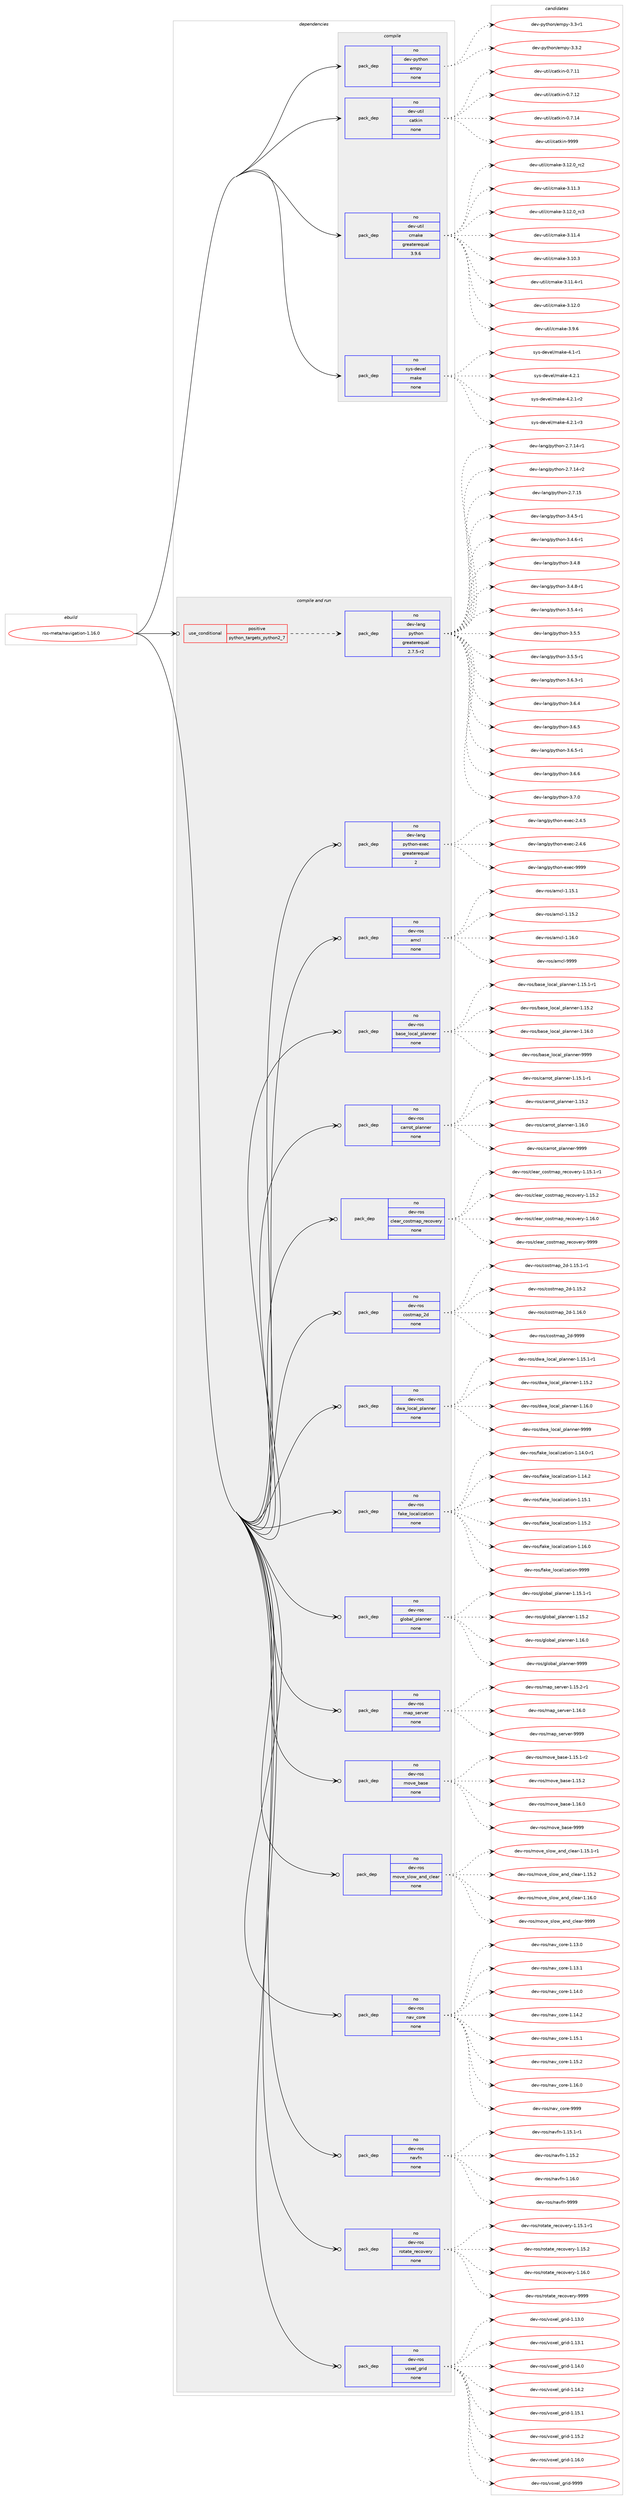 digraph prolog {

# *************
# Graph options
# *************

newrank=true;
concentrate=true;
compound=true;
graph [rankdir=LR,fontname=Helvetica,fontsize=10,ranksep=1.5];#, ranksep=2.5, nodesep=0.2];
edge  [arrowhead=vee];
node  [fontname=Helvetica,fontsize=10];

# **********
# The ebuild
# **********

subgraph cluster_leftcol {
color=gray;
rank=same;
label=<<i>ebuild</i>>;
id [label="ros-meta/navigation-1.16.0", color=red, width=4, href="../ros-meta/navigation-1.16.0.svg"];
}

# ****************
# The dependencies
# ****************

subgraph cluster_midcol {
color=gray;
label=<<i>dependencies</i>>;
subgraph cluster_compile {
fillcolor="#eeeeee";
style=filled;
label=<<i>compile</i>>;
subgraph pack1039 {
dependency1478 [label=<<TABLE BORDER="0" CELLBORDER="1" CELLSPACING="0" CELLPADDING="4" WIDTH="220"><TR><TD ROWSPAN="6" CELLPADDING="30">pack_dep</TD></TR><TR><TD WIDTH="110">no</TD></TR><TR><TD>dev-python</TD></TR><TR><TD>empy</TD></TR><TR><TD>none</TD></TR><TR><TD></TD></TR></TABLE>>, shape=none, color=blue];
}
id:e -> dependency1478:w [weight=20,style="solid",arrowhead="vee"];
subgraph pack1040 {
dependency1479 [label=<<TABLE BORDER="0" CELLBORDER="1" CELLSPACING="0" CELLPADDING="4" WIDTH="220"><TR><TD ROWSPAN="6" CELLPADDING="30">pack_dep</TD></TR><TR><TD WIDTH="110">no</TD></TR><TR><TD>dev-util</TD></TR><TR><TD>catkin</TD></TR><TR><TD>none</TD></TR><TR><TD></TD></TR></TABLE>>, shape=none, color=blue];
}
id:e -> dependency1479:w [weight=20,style="solid",arrowhead="vee"];
subgraph pack1041 {
dependency1480 [label=<<TABLE BORDER="0" CELLBORDER="1" CELLSPACING="0" CELLPADDING="4" WIDTH="220"><TR><TD ROWSPAN="6" CELLPADDING="30">pack_dep</TD></TR><TR><TD WIDTH="110">no</TD></TR><TR><TD>dev-util</TD></TR><TR><TD>cmake</TD></TR><TR><TD>greaterequal</TD></TR><TR><TD>3.9.6</TD></TR></TABLE>>, shape=none, color=blue];
}
id:e -> dependency1480:w [weight=20,style="solid",arrowhead="vee"];
subgraph pack1042 {
dependency1481 [label=<<TABLE BORDER="0" CELLBORDER="1" CELLSPACING="0" CELLPADDING="4" WIDTH="220"><TR><TD ROWSPAN="6" CELLPADDING="30">pack_dep</TD></TR><TR><TD WIDTH="110">no</TD></TR><TR><TD>sys-devel</TD></TR><TR><TD>make</TD></TR><TR><TD>none</TD></TR><TR><TD></TD></TR></TABLE>>, shape=none, color=blue];
}
id:e -> dependency1481:w [weight=20,style="solid",arrowhead="vee"];
}
subgraph cluster_compileandrun {
fillcolor="#eeeeee";
style=filled;
label=<<i>compile and run</i>>;
subgraph cond408 {
dependency1482 [label=<<TABLE BORDER="0" CELLBORDER="1" CELLSPACING="0" CELLPADDING="4"><TR><TD ROWSPAN="3" CELLPADDING="10">use_conditional</TD></TR><TR><TD>positive</TD></TR><TR><TD>python_targets_python2_7</TD></TR></TABLE>>, shape=none, color=red];
subgraph pack1043 {
dependency1483 [label=<<TABLE BORDER="0" CELLBORDER="1" CELLSPACING="0" CELLPADDING="4" WIDTH="220"><TR><TD ROWSPAN="6" CELLPADDING="30">pack_dep</TD></TR><TR><TD WIDTH="110">no</TD></TR><TR><TD>dev-lang</TD></TR><TR><TD>python</TD></TR><TR><TD>greaterequal</TD></TR><TR><TD>2.7.5-r2</TD></TR></TABLE>>, shape=none, color=blue];
}
dependency1482:e -> dependency1483:w [weight=20,style="dashed",arrowhead="vee"];
}
id:e -> dependency1482:w [weight=20,style="solid",arrowhead="odotvee"];
subgraph pack1044 {
dependency1484 [label=<<TABLE BORDER="0" CELLBORDER="1" CELLSPACING="0" CELLPADDING="4" WIDTH="220"><TR><TD ROWSPAN="6" CELLPADDING="30">pack_dep</TD></TR><TR><TD WIDTH="110">no</TD></TR><TR><TD>dev-lang</TD></TR><TR><TD>python-exec</TD></TR><TR><TD>greaterequal</TD></TR><TR><TD>2</TD></TR></TABLE>>, shape=none, color=blue];
}
id:e -> dependency1484:w [weight=20,style="solid",arrowhead="odotvee"];
subgraph pack1045 {
dependency1485 [label=<<TABLE BORDER="0" CELLBORDER="1" CELLSPACING="0" CELLPADDING="4" WIDTH="220"><TR><TD ROWSPAN="6" CELLPADDING="30">pack_dep</TD></TR><TR><TD WIDTH="110">no</TD></TR><TR><TD>dev-ros</TD></TR><TR><TD>amcl</TD></TR><TR><TD>none</TD></TR><TR><TD></TD></TR></TABLE>>, shape=none, color=blue];
}
id:e -> dependency1485:w [weight=20,style="solid",arrowhead="odotvee"];
subgraph pack1046 {
dependency1486 [label=<<TABLE BORDER="0" CELLBORDER="1" CELLSPACING="0" CELLPADDING="4" WIDTH="220"><TR><TD ROWSPAN="6" CELLPADDING="30">pack_dep</TD></TR><TR><TD WIDTH="110">no</TD></TR><TR><TD>dev-ros</TD></TR><TR><TD>base_local_planner</TD></TR><TR><TD>none</TD></TR><TR><TD></TD></TR></TABLE>>, shape=none, color=blue];
}
id:e -> dependency1486:w [weight=20,style="solid",arrowhead="odotvee"];
subgraph pack1047 {
dependency1487 [label=<<TABLE BORDER="0" CELLBORDER="1" CELLSPACING="0" CELLPADDING="4" WIDTH="220"><TR><TD ROWSPAN="6" CELLPADDING="30">pack_dep</TD></TR><TR><TD WIDTH="110">no</TD></TR><TR><TD>dev-ros</TD></TR><TR><TD>carrot_planner</TD></TR><TR><TD>none</TD></TR><TR><TD></TD></TR></TABLE>>, shape=none, color=blue];
}
id:e -> dependency1487:w [weight=20,style="solid",arrowhead="odotvee"];
subgraph pack1048 {
dependency1488 [label=<<TABLE BORDER="0" CELLBORDER="1" CELLSPACING="0" CELLPADDING="4" WIDTH="220"><TR><TD ROWSPAN="6" CELLPADDING="30">pack_dep</TD></TR><TR><TD WIDTH="110">no</TD></TR><TR><TD>dev-ros</TD></TR><TR><TD>clear_costmap_recovery</TD></TR><TR><TD>none</TD></TR><TR><TD></TD></TR></TABLE>>, shape=none, color=blue];
}
id:e -> dependency1488:w [weight=20,style="solid",arrowhead="odotvee"];
subgraph pack1049 {
dependency1489 [label=<<TABLE BORDER="0" CELLBORDER="1" CELLSPACING="0" CELLPADDING="4" WIDTH="220"><TR><TD ROWSPAN="6" CELLPADDING="30">pack_dep</TD></TR><TR><TD WIDTH="110">no</TD></TR><TR><TD>dev-ros</TD></TR><TR><TD>costmap_2d</TD></TR><TR><TD>none</TD></TR><TR><TD></TD></TR></TABLE>>, shape=none, color=blue];
}
id:e -> dependency1489:w [weight=20,style="solid",arrowhead="odotvee"];
subgraph pack1050 {
dependency1490 [label=<<TABLE BORDER="0" CELLBORDER="1" CELLSPACING="0" CELLPADDING="4" WIDTH="220"><TR><TD ROWSPAN="6" CELLPADDING="30">pack_dep</TD></TR><TR><TD WIDTH="110">no</TD></TR><TR><TD>dev-ros</TD></TR><TR><TD>dwa_local_planner</TD></TR><TR><TD>none</TD></TR><TR><TD></TD></TR></TABLE>>, shape=none, color=blue];
}
id:e -> dependency1490:w [weight=20,style="solid",arrowhead="odotvee"];
subgraph pack1051 {
dependency1491 [label=<<TABLE BORDER="0" CELLBORDER="1" CELLSPACING="0" CELLPADDING="4" WIDTH="220"><TR><TD ROWSPAN="6" CELLPADDING="30">pack_dep</TD></TR><TR><TD WIDTH="110">no</TD></TR><TR><TD>dev-ros</TD></TR><TR><TD>fake_localization</TD></TR><TR><TD>none</TD></TR><TR><TD></TD></TR></TABLE>>, shape=none, color=blue];
}
id:e -> dependency1491:w [weight=20,style="solid",arrowhead="odotvee"];
subgraph pack1052 {
dependency1492 [label=<<TABLE BORDER="0" CELLBORDER="1" CELLSPACING="0" CELLPADDING="4" WIDTH="220"><TR><TD ROWSPAN="6" CELLPADDING="30">pack_dep</TD></TR><TR><TD WIDTH="110">no</TD></TR><TR><TD>dev-ros</TD></TR><TR><TD>global_planner</TD></TR><TR><TD>none</TD></TR><TR><TD></TD></TR></TABLE>>, shape=none, color=blue];
}
id:e -> dependency1492:w [weight=20,style="solid",arrowhead="odotvee"];
subgraph pack1053 {
dependency1493 [label=<<TABLE BORDER="0" CELLBORDER="1" CELLSPACING="0" CELLPADDING="4" WIDTH="220"><TR><TD ROWSPAN="6" CELLPADDING="30">pack_dep</TD></TR><TR><TD WIDTH="110">no</TD></TR><TR><TD>dev-ros</TD></TR><TR><TD>map_server</TD></TR><TR><TD>none</TD></TR><TR><TD></TD></TR></TABLE>>, shape=none, color=blue];
}
id:e -> dependency1493:w [weight=20,style="solid",arrowhead="odotvee"];
subgraph pack1054 {
dependency1494 [label=<<TABLE BORDER="0" CELLBORDER="1" CELLSPACING="0" CELLPADDING="4" WIDTH="220"><TR><TD ROWSPAN="6" CELLPADDING="30">pack_dep</TD></TR><TR><TD WIDTH="110">no</TD></TR><TR><TD>dev-ros</TD></TR><TR><TD>move_base</TD></TR><TR><TD>none</TD></TR><TR><TD></TD></TR></TABLE>>, shape=none, color=blue];
}
id:e -> dependency1494:w [weight=20,style="solid",arrowhead="odotvee"];
subgraph pack1055 {
dependency1495 [label=<<TABLE BORDER="0" CELLBORDER="1" CELLSPACING="0" CELLPADDING="4" WIDTH="220"><TR><TD ROWSPAN="6" CELLPADDING="30">pack_dep</TD></TR><TR><TD WIDTH="110">no</TD></TR><TR><TD>dev-ros</TD></TR><TR><TD>move_slow_and_clear</TD></TR><TR><TD>none</TD></TR><TR><TD></TD></TR></TABLE>>, shape=none, color=blue];
}
id:e -> dependency1495:w [weight=20,style="solid",arrowhead="odotvee"];
subgraph pack1056 {
dependency1496 [label=<<TABLE BORDER="0" CELLBORDER="1" CELLSPACING="0" CELLPADDING="4" WIDTH="220"><TR><TD ROWSPAN="6" CELLPADDING="30">pack_dep</TD></TR><TR><TD WIDTH="110">no</TD></TR><TR><TD>dev-ros</TD></TR><TR><TD>nav_core</TD></TR><TR><TD>none</TD></TR><TR><TD></TD></TR></TABLE>>, shape=none, color=blue];
}
id:e -> dependency1496:w [weight=20,style="solid",arrowhead="odotvee"];
subgraph pack1057 {
dependency1497 [label=<<TABLE BORDER="0" CELLBORDER="1" CELLSPACING="0" CELLPADDING="4" WIDTH="220"><TR><TD ROWSPAN="6" CELLPADDING="30">pack_dep</TD></TR><TR><TD WIDTH="110">no</TD></TR><TR><TD>dev-ros</TD></TR><TR><TD>navfn</TD></TR><TR><TD>none</TD></TR><TR><TD></TD></TR></TABLE>>, shape=none, color=blue];
}
id:e -> dependency1497:w [weight=20,style="solid",arrowhead="odotvee"];
subgraph pack1058 {
dependency1498 [label=<<TABLE BORDER="0" CELLBORDER="1" CELLSPACING="0" CELLPADDING="4" WIDTH="220"><TR><TD ROWSPAN="6" CELLPADDING="30">pack_dep</TD></TR><TR><TD WIDTH="110">no</TD></TR><TR><TD>dev-ros</TD></TR><TR><TD>rotate_recovery</TD></TR><TR><TD>none</TD></TR><TR><TD></TD></TR></TABLE>>, shape=none, color=blue];
}
id:e -> dependency1498:w [weight=20,style="solid",arrowhead="odotvee"];
subgraph pack1059 {
dependency1499 [label=<<TABLE BORDER="0" CELLBORDER="1" CELLSPACING="0" CELLPADDING="4" WIDTH="220"><TR><TD ROWSPAN="6" CELLPADDING="30">pack_dep</TD></TR><TR><TD WIDTH="110">no</TD></TR><TR><TD>dev-ros</TD></TR><TR><TD>voxel_grid</TD></TR><TR><TD>none</TD></TR><TR><TD></TD></TR></TABLE>>, shape=none, color=blue];
}
id:e -> dependency1499:w [weight=20,style="solid",arrowhead="odotvee"];
}
subgraph cluster_run {
fillcolor="#eeeeee";
style=filled;
label=<<i>run</i>>;
}
}

# **************
# The candidates
# **************

subgraph cluster_choices {
rank=same;
color=gray;
label=<<i>candidates</i>>;

subgraph choice1039 {
color=black;
nodesep=1;
choice1001011184511212111610411111047101109112121455146514511449 [label="dev-python/empy-3.3-r1", color=red, width=4,href="../dev-python/empy-3.3-r1.svg"];
choice1001011184511212111610411111047101109112121455146514650 [label="dev-python/empy-3.3.2", color=red, width=4,href="../dev-python/empy-3.3.2.svg"];
dependency1478:e -> choice1001011184511212111610411111047101109112121455146514511449:w [style=dotted,weight="100"];
dependency1478:e -> choice1001011184511212111610411111047101109112121455146514650:w [style=dotted,weight="100"];
}
subgraph choice1040 {
color=black;
nodesep=1;
choice1001011184511711610510847999711610710511045484655464949 [label="dev-util/catkin-0.7.11", color=red, width=4,href="../dev-util/catkin-0.7.11.svg"];
choice1001011184511711610510847999711610710511045484655464950 [label="dev-util/catkin-0.7.12", color=red, width=4,href="../dev-util/catkin-0.7.12.svg"];
choice1001011184511711610510847999711610710511045484655464952 [label="dev-util/catkin-0.7.14", color=red, width=4,href="../dev-util/catkin-0.7.14.svg"];
choice100101118451171161051084799971161071051104557575757 [label="dev-util/catkin-9999", color=red, width=4,href="../dev-util/catkin-9999.svg"];
dependency1479:e -> choice1001011184511711610510847999711610710511045484655464949:w [style=dotted,weight="100"];
dependency1479:e -> choice1001011184511711610510847999711610710511045484655464950:w [style=dotted,weight="100"];
dependency1479:e -> choice1001011184511711610510847999711610710511045484655464952:w [style=dotted,weight="100"];
dependency1479:e -> choice100101118451171161051084799971161071051104557575757:w [style=dotted,weight="100"];
}
subgraph choice1041 {
color=black;
nodesep=1;
choice1001011184511711610510847991099710710145514649504648951149950 [label="dev-util/cmake-3.12.0_rc2", color=red, width=4,href="../dev-util/cmake-3.12.0_rc2.svg"];
choice1001011184511711610510847991099710710145514649494651 [label="dev-util/cmake-3.11.3", color=red, width=4,href="../dev-util/cmake-3.11.3.svg"];
choice1001011184511711610510847991099710710145514649504648951149951 [label="dev-util/cmake-3.12.0_rc3", color=red, width=4,href="../dev-util/cmake-3.12.0_rc3.svg"];
choice1001011184511711610510847991099710710145514649494652 [label="dev-util/cmake-3.11.4", color=red, width=4,href="../dev-util/cmake-3.11.4.svg"];
choice1001011184511711610510847991099710710145514649484651 [label="dev-util/cmake-3.10.3", color=red, width=4,href="../dev-util/cmake-3.10.3.svg"];
choice10010111845117116105108479910997107101455146494946524511449 [label="dev-util/cmake-3.11.4-r1", color=red, width=4,href="../dev-util/cmake-3.11.4-r1.svg"];
choice1001011184511711610510847991099710710145514649504648 [label="dev-util/cmake-3.12.0", color=red, width=4,href="../dev-util/cmake-3.12.0.svg"];
choice10010111845117116105108479910997107101455146574654 [label="dev-util/cmake-3.9.6", color=red, width=4,href="../dev-util/cmake-3.9.6.svg"];
dependency1480:e -> choice1001011184511711610510847991099710710145514649504648951149950:w [style=dotted,weight="100"];
dependency1480:e -> choice1001011184511711610510847991099710710145514649494651:w [style=dotted,weight="100"];
dependency1480:e -> choice1001011184511711610510847991099710710145514649504648951149951:w [style=dotted,weight="100"];
dependency1480:e -> choice1001011184511711610510847991099710710145514649494652:w [style=dotted,weight="100"];
dependency1480:e -> choice1001011184511711610510847991099710710145514649484651:w [style=dotted,weight="100"];
dependency1480:e -> choice10010111845117116105108479910997107101455146494946524511449:w [style=dotted,weight="100"];
dependency1480:e -> choice1001011184511711610510847991099710710145514649504648:w [style=dotted,weight="100"];
dependency1480:e -> choice10010111845117116105108479910997107101455146574654:w [style=dotted,weight="100"];
}
subgraph choice1042 {
color=black;
nodesep=1;
choice115121115451001011181011084710997107101455246494511449 [label="sys-devel/make-4.1-r1", color=red, width=4,href="../sys-devel/make-4.1-r1.svg"];
choice115121115451001011181011084710997107101455246504649 [label="sys-devel/make-4.2.1", color=red, width=4,href="../sys-devel/make-4.2.1.svg"];
choice1151211154510010111810110847109971071014552465046494511450 [label="sys-devel/make-4.2.1-r2", color=red, width=4,href="../sys-devel/make-4.2.1-r2.svg"];
choice1151211154510010111810110847109971071014552465046494511451 [label="sys-devel/make-4.2.1-r3", color=red, width=4,href="../sys-devel/make-4.2.1-r3.svg"];
dependency1481:e -> choice115121115451001011181011084710997107101455246494511449:w [style=dotted,weight="100"];
dependency1481:e -> choice115121115451001011181011084710997107101455246504649:w [style=dotted,weight="100"];
dependency1481:e -> choice1151211154510010111810110847109971071014552465046494511450:w [style=dotted,weight="100"];
dependency1481:e -> choice1151211154510010111810110847109971071014552465046494511451:w [style=dotted,weight="100"];
}
subgraph choice1043 {
color=black;
nodesep=1;
choice100101118451089711010347112121116104111110455046554649524511449 [label="dev-lang/python-2.7.14-r1", color=red, width=4,href="../dev-lang/python-2.7.14-r1.svg"];
choice100101118451089711010347112121116104111110455046554649524511450 [label="dev-lang/python-2.7.14-r2", color=red, width=4,href="../dev-lang/python-2.7.14-r2.svg"];
choice10010111845108971101034711212111610411111045504655464953 [label="dev-lang/python-2.7.15", color=red, width=4,href="../dev-lang/python-2.7.15.svg"];
choice1001011184510897110103471121211161041111104551465246534511449 [label="dev-lang/python-3.4.5-r1", color=red, width=4,href="../dev-lang/python-3.4.5-r1.svg"];
choice1001011184510897110103471121211161041111104551465246544511449 [label="dev-lang/python-3.4.6-r1", color=red, width=4,href="../dev-lang/python-3.4.6-r1.svg"];
choice100101118451089711010347112121116104111110455146524656 [label="dev-lang/python-3.4.8", color=red, width=4,href="../dev-lang/python-3.4.8.svg"];
choice1001011184510897110103471121211161041111104551465246564511449 [label="dev-lang/python-3.4.8-r1", color=red, width=4,href="../dev-lang/python-3.4.8-r1.svg"];
choice1001011184510897110103471121211161041111104551465346524511449 [label="dev-lang/python-3.5.4-r1", color=red, width=4,href="../dev-lang/python-3.5.4-r1.svg"];
choice100101118451089711010347112121116104111110455146534653 [label="dev-lang/python-3.5.5", color=red, width=4,href="../dev-lang/python-3.5.5.svg"];
choice1001011184510897110103471121211161041111104551465346534511449 [label="dev-lang/python-3.5.5-r1", color=red, width=4,href="../dev-lang/python-3.5.5-r1.svg"];
choice1001011184510897110103471121211161041111104551465446514511449 [label="dev-lang/python-3.6.3-r1", color=red, width=4,href="../dev-lang/python-3.6.3-r1.svg"];
choice100101118451089711010347112121116104111110455146544652 [label="dev-lang/python-3.6.4", color=red, width=4,href="../dev-lang/python-3.6.4.svg"];
choice100101118451089711010347112121116104111110455146544653 [label="dev-lang/python-3.6.5", color=red, width=4,href="../dev-lang/python-3.6.5.svg"];
choice1001011184510897110103471121211161041111104551465446534511449 [label="dev-lang/python-3.6.5-r1", color=red, width=4,href="../dev-lang/python-3.6.5-r1.svg"];
choice100101118451089711010347112121116104111110455146544654 [label="dev-lang/python-3.6.6", color=red, width=4,href="../dev-lang/python-3.6.6.svg"];
choice100101118451089711010347112121116104111110455146554648 [label="dev-lang/python-3.7.0", color=red, width=4,href="../dev-lang/python-3.7.0.svg"];
dependency1483:e -> choice100101118451089711010347112121116104111110455046554649524511449:w [style=dotted,weight="100"];
dependency1483:e -> choice100101118451089711010347112121116104111110455046554649524511450:w [style=dotted,weight="100"];
dependency1483:e -> choice10010111845108971101034711212111610411111045504655464953:w [style=dotted,weight="100"];
dependency1483:e -> choice1001011184510897110103471121211161041111104551465246534511449:w [style=dotted,weight="100"];
dependency1483:e -> choice1001011184510897110103471121211161041111104551465246544511449:w [style=dotted,weight="100"];
dependency1483:e -> choice100101118451089711010347112121116104111110455146524656:w [style=dotted,weight="100"];
dependency1483:e -> choice1001011184510897110103471121211161041111104551465246564511449:w [style=dotted,weight="100"];
dependency1483:e -> choice1001011184510897110103471121211161041111104551465346524511449:w [style=dotted,weight="100"];
dependency1483:e -> choice100101118451089711010347112121116104111110455146534653:w [style=dotted,weight="100"];
dependency1483:e -> choice1001011184510897110103471121211161041111104551465346534511449:w [style=dotted,weight="100"];
dependency1483:e -> choice1001011184510897110103471121211161041111104551465446514511449:w [style=dotted,weight="100"];
dependency1483:e -> choice100101118451089711010347112121116104111110455146544652:w [style=dotted,weight="100"];
dependency1483:e -> choice100101118451089711010347112121116104111110455146544653:w [style=dotted,weight="100"];
dependency1483:e -> choice1001011184510897110103471121211161041111104551465446534511449:w [style=dotted,weight="100"];
dependency1483:e -> choice100101118451089711010347112121116104111110455146544654:w [style=dotted,weight="100"];
dependency1483:e -> choice100101118451089711010347112121116104111110455146554648:w [style=dotted,weight="100"];
}
subgraph choice1044 {
color=black;
nodesep=1;
choice1001011184510897110103471121211161041111104510112010199455046524653 [label="dev-lang/python-exec-2.4.5", color=red, width=4,href="../dev-lang/python-exec-2.4.5.svg"];
choice1001011184510897110103471121211161041111104510112010199455046524654 [label="dev-lang/python-exec-2.4.6", color=red, width=4,href="../dev-lang/python-exec-2.4.6.svg"];
choice10010111845108971101034711212111610411111045101120101994557575757 [label="dev-lang/python-exec-9999", color=red, width=4,href="../dev-lang/python-exec-9999.svg"];
dependency1484:e -> choice1001011184510897110103471121211161041111104510112010199455046524653:w [style=dotted,weight="100"];
dependency1484:e -> choice1001011184510897110103471121211161041111104510112010199455046524654:w [style=dotted,weight="100"];
dependency1484:e -> choice10010111845108971101034711212111610411111045101120101994557575757:w [style=dotted,weight="100"];
}
subgraph choice1045 {
color=black;
nodesep=1;
choice1001011184511411111547971099910845494649534649 [label="dev-ros/amcl-1.15.1", color=red, width=4,href="../dev-ros/amcl-1.15.1.svg"];
choice1001011184511411111547971099910845494649534650 [label="dev-ros/amcl-1.15.2", color=red, width=4,href="../dev-ros/amcl-1.15.2.svg"];
choice1001011184511411111547971099910845494649544648 [label="dev-ros/amcl-1.16.0", color=red, width=4,href="../dev-ros/amcl-1.16.0.svg"];
choice100101118451141111154797109991084557575757 [label="dev-ros/amcl-9999", color=red, width=4,href="../dev-ros/amcl-9999.svg"];
dependency1485:e -> choice1001011184511411111547971099910845494649534649:w [style=dotted,weight="100"];
dependency1485:e -> choice1001011184511411111547971099910845494649534650:w [style=dotted,weight="100"];
dependency1485:e -> choice1001011184511411111547971099910845494649544648:w [style=dotted,weight="100"];
dependency1485:e -> choice100101118451141111154797109991084557575757:w [style=dotted,weight="100"];
}
subgraph choice1046 {
color=black;
nodesep=1;
choice100101118451141111154798971151019510811199971089511210897110110101114454946495346494511449 [label="dev-ros/base_local_planner-1.15.1-r1", color=red, width=4,href="../dev-ros/base_local_planner-1.15.1-r1.svg"];
choice10010111845114111115479897115101951081119997108951121089711011010111445494649534650 [label="dev-ros/base_local_planner-1.15.2", color=red, width=4,href="../dev-ros/base_local_planner-1.15.2.svg"];
choice10010111845114111115479897115101951081119997108951121089711011010111445494649544648 [label="dev-ros/base_local_planner-1.16.0", color=red, width=4,href="../dev-ros/base_local_planner-1.16.0.svg"];
choice1001011184511411111547989711510195108111999710895112108971101101011144557575757 [label="dev-ros/base_local_planner-9999", color=red, width=4,href="../dev-ros/base_local_planner-9999.svg"];
dependency1486:e -> choice100101118451141111154798971151019510811199971089511210897110110101114454946495346494511449:w [style=dotted,weight="100"];
dependency1486:e -> choice10010111845114111115479897115101951081119997108951121089711011010111445494649534650:w [style=dotted,weight="100"];
dependency1486:e -> choice10010111845114111115479897115101951081119997108951121089711011010111445494649544648:w [style=dotted,weight="100"];
dependency1486:e -> choice1001011184511411111547989711510195108111999710895112108971101101011144557575757:w [style=dotted,weight="100"];
}
subgraph choice1047 {
color=black;
nodesep=1;
choice100101118451141111154799971141141111169511210897110110101114454946495346494511449 [label="dev-ros/carrot_planner-1.15.1-r1", color=red, width=4,href="../dev-ros/carrot_planner-1.15.1-r1.svg"];
choice10010111845114111115479997114114111116951121089711011010111445494649534650 [label="dev-ros/carrot_planner-1.15.2", color=red, width=4,href="../dev-ros/carrot_planner-1.15.2.svg"];
choice10010111845114111115479997114114111116951121089711011010111445494649544648 [label="dev-ros/carrot_planner-1.16.0", color=red, width=4,href="../dev-ros/carrot_planner-1.16.0.svg"];
choice1001011184511411111547999711411411111695112108971101101011144557575757 [label="dev-ros/carrot_planner-9999", color=red, width=4,href="../dev-ros/carrot_planner-9999.svg"];
dependency1487:e -> choice100101118451141111154799971141141111169511210897110110101114454946495346494511449:w [style=dotted,weight="100"];
dependency1487:e -> choice10010111845114111115479997114114111116951121089711011010111445494649534650:w [style=dotted,weight="100"];
dependency1487:e -> choice10010111845114111115479997114114111116951121089711011010111445494649544648:w [style=dotted,weight="100"];
dependency1487:e -> choice1001011184511411111547999711411411111695112108971101101011144557575757:w [style=dotted,weight="100"];
}
subgraph choice1048 {
color=black;
nodesep=1;
choice100101118451141111154799108101971149599111115116109971129511410199111118101114121454946495346494511449 [label="dev-ros/clear_costmap_recovery-1.15.1-r1", color=red, width=4,href="../dev-ros/clear_costmap_recovery-1.15.1-r1.svg"];
choice10010111845114111115479910810197114959911111511610997112951141019911111810111412145494649534650 [label="dev-ros/clear_costmap_recovery-1.15.2", color=red, width=4,href="../dev-ros/clear_costmap_recovery-1.15.2.svg"];
choice10010111845114111115479910810197114959911111511610997112951141019911111810111412145494649544648 [label="dev-ros/clear_costmap_recovery-1.16.0", color=red, width=4,href="../dev-ros/clear_costmap_recovery-1.16.0.svg"];
choice1001011184511411111547991081019711495991111151161099711295114101991111181011141214557575757 [label="dev-ros/clear_costmap_recovery-9999", color=red, width=4,href="../dev-ros/clear_costmap_recovery-9999.svg"];
dependency1488:e -> choice100101118451141111154799108101971149599111115116109971129511410199111118101114121454946495346494511449:w [style=dotted,weight="100"];
dependency1488:e -> choice10010111845114111115479910810197114959911111511610997112951141019911111810111412145494649534650:w [style=dotted,weight="100"];
dependency1488:e -> choice10010111845114111115479910810197114959911111511610997112951141019911111810111412145494649544648:w [style=dotted,weight="100"];
dependency1488:e -> choice1001011184511411111547991081019711495991111151161099711295114101991111181011141214557575757:w [style=dotted,weight="100"];
}
subgraph choice1049 {
color=black;
nodesep=1;
choice100101118451141111154799111115116109971129550100454946495346494511449 [label="dev-ros/costmap_2d-1.15.1-r1", color=red, width=4,href="../dev-ros/costmap_2d-1.15.1-r1.svg"];
choice10010111845114111115479911111511610997112955010045494649534650 [label="dev-ros/costmap_2d-1.15.2", color=red, width=4,href="../dev-ros/costmap_2d-1.15.2.svg"];
choice10010111845114111115479911111511610997112955010045494649544648 [label="dev-ros/costmap_2d-1.16.0", color=red, width=4,href="../dev-ros/costmap_2d-1.16.0.svg"];
choice1001011184511411111547991111151161099711295501004557575757 [label="dev-ros/costmap_2d-9999", color=red, width=4,href="../dev-ros/costmap_2d-9999.svg"];
dependency1489:e -> choice100101118451141111154799111115116109971129550100454946495346494511449:w [style=dotted,weight="100"];
dependency1489:e -> choice10010111845114111115479911111511610997112955010045494649534650:w [style=dotted,weight="100"];
dependency1489:e -> choice10010111845114111115479911111511610997112955010045494649544648:w [style=dotted,weight="100"];
dependency1489:e -> choice1001011184511411111547991111151161099711295501004557575757:w [style=dotted,weight="100"];
}
subgraph choice1050 {
color=black;
nodesep=1;
choice1001011184511411111547100119979510811199971089511210897110110101114454946495346494511449 [label="dev-ros/dwa_local_planner-1.15.1-r1", color=red, width=4,href="../dev-ros/dwa_local_planner-1.15.1-r1.svg"];
choice100101118451141111154710011997951081119997108951121089711011010111445494649534650 [label="dev-ros/dwa_local_planner-1.15.2", color=red, width=4,href="../dev-ros/dwa_local_planner-1.15.2.svg"];
choice100101118451141111154710011997951081119997108951121089711011010111445494649544648 [label="dev-ros/dwa_local_planner-1.16.0", color=red, width=4,href="../dev-ros/dwa_local_planner-1.16.0.svg"];
choice10010111845114111115471001199795108111999710895112108971101101011144557575757 [label="dev-ros/dwa_local_planner-9999", color=red, width=4,href="../dev-ros/dwa_local_planner-9999.svg"];
dependency1490:e -> choice1001011184511411111547100119979510811199971089511210897110110101114454946495346494511449:w [style=dotted,weight="100"];
dependency1490:e -> choice100101118451141111154710011997951081119997108951121089711011010111445494649534650:w [style=dotted,weight="100"];
dependency1490:e -> choice100101118451141111154710011997951081119997108951121089711011010111445494649544648:w [style=dotted,weight="100"];
dependency1490:e -> choice10010111845114111115471001199795108111999710895112108971101101011144557575757:w [style=dotted,weight="100"];
}
subgraph choice1051 {
color=black;
nodesep=1;
choice10010111845114111115471029710710195108111999710810512297116105111110454946495246484511449 [label="dev-ros/fake_localization-1.14.0-r1", color=red, width=4,href="../dev-ros/fake_localization-1.14.0-r1.svg"];
choice1001011184511411111547102971071019510811199971081051229711610511111045494649524650 [label="dev-ros/fake_localization-1.14.2", color=red, width=4,href="../dev-ros/fake_localization-1.14.2.svg"];
choice1001011184511411111547102971071019510811199971081051229711610511111045494649534649 [label="dev-ros/fake_localization-1.15.1", color=red, width=4,href="../dev-ros/fake_localization-1.15.1.svg"];
choice1001011184511411111547102971071019510811199971081051229711610511111045494649534650 [label="dev-ros/fake_localization-1.15.2", color=red, width=4,href="../dev-ros/fake_localization-1.15.2.svg"];
choice1001011184511411111547102971071019510811199971081051229711610511111045494649544648 [label="dev-ros/fake_localization-1.16.0", color=red, width=4,href="../dev-ros/fake_localization-1.16.0.svg"];
choice100101118451141111154710297107101951081119997108105122971161051111104557575757 [label="dev-ros/fake_localization-9999", color=red, width=4,href="../dev-ros/fake_localization-9999.svg"];
dependency1491:e -> choice10010111845114111115471029710710195108111999710810512297116105111110454946495246484511449:w [style=dotted,weight="100"];
dependency1491:e -> choice1001011184511411111547102971071019510811199971081051229711610511111045494649524650:w [style=dotted,weight="100"];
dependency1491:e -> choice1001011184511411111547102971071019510811199971081051229711610511111045494649534649:w [style=dotted,weight="100"];
dependency1491:e -> choice1001011184511411111547102971071019510811199971081051229711610511111045494649534650:w [style=dotted,weight="100"];
dependency1491:e -> choice1001011184511411111547102971071019510811199971081051229711610511111045494649544648:w [style=dotted,weight="100"];
dependency1491:e -> choice100101118451141111154710297107101951081119997108105122971161051111104557575757:w [style=dotted,weight="100"];
}
subgraph choice1052 {
color=black;
nodesep=1;
choice100101118451141111154710310811198971089511210897110110101114454946495346494511449 [label="dev-ros/global_planner-1.15.1-r1", color=red, width=4,href="../dev-ros/global_planner-1.15.1-r1.svg"];
choice10010111845114111115471031081119897108951121089711011010111445494649534650 [label="dev-ros/global_planner-1.15.2", color=red, width=4,href="../dev-ros/global_planner-1.15.2.svg"];
choice10010111845114111115471031081119897108951121089711011010111445494649544648 [label="dev-ros/global_planner-1.16.0", color=red, width=4,href="../dev-ros/global_planner-1.16.0.svg"];
choice1001011184511411111547103108111989710895112108971101101011144557575757 [label="dev-ros/global_planner-9999", color=red, width=4,href="../dev-ros/global_planner-9999.svg"];
dependency1492:e -> choice100101118451141111154710310811198971089511210897110110101114454946495346494511449:w [style=dotted,weight="100"];
dependency1492:e -> choice10010111845114111115471031081119897108951121089711011010111445494649534650:w [style=dotted,weight="100"];
dependency1492:e -> choice10010111845114111115471031081119897108951121089711011010111445494649544648:w [style=dotted,weight="100"];
dependency1492:e -> choice1001011184511411111547103108111989710895112108971101101011144557575757:w [style=dotted,weight="100"];
}
subgraph choice1053 {
color=black;
nodesep=1;
choice10010111845114111115471099711295115101114118101114454946495346504511449 [label="dev-ros/map_server-1.15.2-r1", color=red, width=4,href="../dev-ros/map_server-1.15.2-r1.svg"];
choice1001011184511411111547109971129511510111411810111445494649544648 [label="dev-ros/map_server-1.16.0", color=red, width=4,href="../dev-ros/map_server-1.16.0.svg"];
choice100101118451141111154710997112951151011141181011144557575757 [label="dev-ros/map_server-9999", color=red, width=4,href="../dev-ros/map_server-9999.svg"];
dependency1493:e -> choice10010111845114111115471099711295115101114118101114454946495346504511449:w [style=dotted,weight="100"];
dependency1493:e -> choice1001011184511411111547109971129511510111411810111445494649544648:w [style=dotted,weight="100"];
dependency1493:e -> choice100101118451141111154710997112951151011141181011144557575757:w [style=dotted,weight="100"];
}
subgraph choice1054 {
color=black;
nodesep=1;
choice1001011184511411111547109111118101959897115101454946495346494511450 [label="dev-ros/move_base-1.15.1-r2", color=red, width=4,href="../dev-ros/move_base-1.15.1-r2.svg"];
choice100101118451141111154710911111810195989711510145494649534650 [label="dev-ros/move_base-1.15.2", color=red, width=4,href="../dev-ros/move_base-1.15.2.svg"];
choice100101118451141111154710911111810195989711510145494649544648 [label="dev-ros/move_base-1.16.0", color=red, width=4,href="../dev-ros/move_base-1.16.0.svg"];
choice10010111845114111115471091111181019598971151014557575757 [label="dev-ros/move_base-9999", color=red, width=4,href="../dev-ros/move_base-9999.svg"];
dependency1494:e -> choice1001011184511411111547109111118101959897115101454946495346494511450:w [style=dotted,weight="100"];
dependency1494:e -> choice100101118451141111154710911111810195989711510145494649534650:w [style=dotted,weight="100"];
dependency1494:e -> choice100101118451141111154710911111810195989711510145494649544648:w [style=dotted,weight="100"];
dependency1494:e -> choice10010111845114111115471091111181019598971151014557575757:w [style=dotted,weight="100"];
}
subgraph choice1055 {
color=black;
nodesep=1;
choice1001011184511411111547109111118101951151081111199597110100959910810197114454946495346494511449 [label="dev-ros/move_slow_and_clear-1.15.1-r1", color=red, width=4,href="../dev-ros/move_slow_and_clear-1.15.1-r1.svg"];
choice100101118451141111154710911111810195115108111119959711010095991081019711445494649534650 [label="dev-ros/move_slow_and_clear-1.15.2", color=red, width=4,href="../dev-ros/move_slow_and_clear-1.15.2.svg"];
choice100101118451141111154710911111810195115108111119959711010095991081019711445494649544648 [label="dev-ros/move_slow_and_clear-1.16.0", color=red, width=4,href="../dev-ros/move_slow_and_clear-1.16.0.svg"];
choice10010111845114111115471091111181019511510811111995971101009599108101971144557575757 [label="dev-ros/move_slow_and_clear-9999", color=red, width=4,href="../dev-ros/move_slow_and_clear-9999.svg"];
dependency1495:e -> choice1001011184511411111547109111118101951151081111199597110100959910810197114454946495346494511449:w [style=dotted,weight="100"];
dependency1495:e -> choice100101118451141111154710911111810195115108111119959711010095991081019711445494649534650:w [style=dotted,weight="100"];
dependency1495:e -> choice100101118451141111154710911111810195115108111119959711010095991081019711445494649544648:w [style=dotted,weight="100"];
dependency1495:e -> choice10010111845114111115471091111181019511510811111995971101009599108101971144557575757:w [style=dotted,weight="100"];
}
subgraph choice1056 {
color=black;
nodesep=1;
choice100101118451141111154711097118959911111410145494649514648 [label="dev-ros/nav_core-1.13.0", color=red, width=4,href="../dev-ros/nav_core-1.13.0.svg"];
choice100101118451141111154711097118959911111410145494649514649 [label="dev-ros/nav_core-1.13.1", color=red, width=4,href="../dev-ros/nav_core-1.13.1.svg"];
choice100101118451141111154711097118959911111410145494649524648 [label="dev-ros/nav_core-1.14.0", color=red, width=4,href="../dev-ros/nav_core-1.14.0.svg"];
choice100101118451141111154711097118959911111410145494649524650 [label="dev-ros/nav_core-1.14.2", color=red, width=4,href="../dev-ros/nav_core-1.14.2.svg"];
choice100101118451141111154711097118959911111410145494649534649 [label="dev-ros/nav_core-1.15.1", color=red, width=4,href="../dev-ros/nav_core-1.15.1.svg"];
choice100101118451141111154711097118959911111410145494649534650 [label="dev-ros/nav_core-1.15.2", color=red, width=4,href="../dev-ros/nav_core-1.15.2.svg"];
choice100101118451141111154711097118959911111410145494649544648 [label="dev-ros/nav_core-1.16.0", color=red, width=4,href="../dev-ros/nav_core-1.16.0.svg"];
choice10010111845114111115471109711895991111141014557575757 [label="dev-ros/nav_core-9999", color=red, width=4,href="../dev-ros/nav_core-9999.svg"];
dependency1496:e -> choice100101118451141111154711097118959911111410145494649514648:w [style=dotted,weight="100"];
dependency1496:e -> choice100101118451141111154711097118959911111410145494649514649:w [style=dotted,weight="100"];
dependency1496:e -> choice100101118451141111154711097118959911111410145494649524648:w [style=dotted,weight="100"];
dependency1496:e -> choice100101118451141111154711097118959911111410145494649524650:w [style=dotted,weight="100"];
dependency1496:e -> choice100101118451141111154711097118959911111410145494649534649:w [style=dotted,weight="100"];
dependency1496:e -> choice100101118451141111154711097118959911111410145494649534650:w [style=dotted,weight="100"];
dependency1496:e -> choice100101118451141111154711097118959911111410145494649544648:w [style=dotted,weight="100"];
dependency1496:e -> choice10010111845114111115471109711895991111141014557575757:w [style=dotted,weight="100"];
}
subgraph choice1057 {
color=black;
nodesep=1;
choice100101118451141111154711097118102110454946495346494511449 [label="dev-ros/navfn-1.15.1-r1", color=red, width=4,href="../dev-ros/navfn-1.15.1-r1.svg"];
choice10010111845114111115471109711810211045494649534650 [label="dev-ros/navfn-1.15.2", color=red, width=4,href="../dev-ros/navfn-1.15.2.svg"];
choice10010111845114111115471109711810211045494649544648 [label="dev-ros/navfn-1.16.0", color=red, width=4,href="../dev-ros/navfn-1.16.0.svg"];
choice1001011184511411111547110971181021104557575757 [label="dev-ros/navfn-9999", color=red, width=4,href="../dev-ros/navfn-9999.svg"];
dependency1497:e -> choice100101118451141111154711097118102110454946495346494511449:w [style=dotted,weight="100"];
dependency1497:e -> choice10010111845114111115471109711810211045494649534650:w [style=dotted,weight="100"];
dependency1497:e -> choice10010111845114111115471109711810211045494649544648:w [style=dotted,weight="100"];
dependency1497:e -> choice1001011184511411111547110971181021104557575757:w [style=dotted,weight="100"];
}
subgraph choice1058 {
color=black;
nodesep=1;
choice1001011184511411111547114111116971161019511410199111118101114121454946495346494511449 [label="dev-ros/rotate_recovery-1.15.1-r1", color=red, width=4,href="../dev-ros/rotate_recovery-1.15.1-r1.svg"];
choice100101118451141111154711411111697116101951141019911111810111412145494649534650 [label="dev-ros/rotate_recovery-1.15.2", color=red, width=4,href="../dev-ros/rotate_recovery-1.15.2.svg"];
choice100101118451141111154711411111697116101951141019911111810111412145494649544648 [label="dev-ros/rotate_recovery-1.16.0", color=red, width=4,href="../dev-ros/rotate_recovery-1.16.0.svg"];
choice10010111845114111115471141111169711610195114101991111181011141214557575757 [label="dev-ros/rotate_recovery-9999", color=red, width=4,href="../dev-ros/rotate_recovery-9999.svg"];
dependency1498:e -> choice1001011184511411111547114111116971161019511410199111118101114121454946495346494511449:w [style=dotted,weight="100"];
dependency1498:e -> choice100101118451141111154711411111697116101951141019911111810111412145494649534650:w [style=dotted,weight="100"];
dependency1498:e -> choice100101118451141111154711411111697116101951141019911111810111412145494649544648:w [style=dotted,weight="100"];
dependency1498:e -> choice10010111845114111115471141111169711610195114101991111181011141214557575757:w [style=dotted,weight="100"];
}
subgraph choice1059 {
color=black;
nodesep=1;
choice10010111845114111115471181111201011089510311410510045494649514648 [label="dev-ros/voxel_grid-1.13.0", color=red, width=4,href="../dev-ros/voxel_grid-1.13.0.svg"];
choice10010111845114111115471181111201011089510311410510045494649514649 [label="dev-ros/voxel_grid-1.13.1", color=red, width=4,href="../dev-ros/voxel_grid-1.13.1.svg"];
choice10010111845114111115471181111201011089510311410510045494649524648 [label="dev-ros/voxel_grid-1.14.0", color=red, width=4,href="../dev-ros/voxel_grid-1.14.0.svg"];
choice10010111845114111115471181111201011089510311410510045494649524650 [label="dev-ros/voxel_grid-1.14.2", color=red, width=4,href="../dev-ros/voxel_grid-1.14.2.svg"];
choice10010111845114111115471181111201011089510311410510045494649534649 [label="dev-ros/voxel_grid-1.15.1", color=red, width=4,href="../dev-ros/voxel_grid-1.15.1.svg"];
choice10010111845114111115471181111201011089510311410510045494649534650 [label="dev-ros/voxel_grid-1.15.2", color=red, width=4,href="../dev-ros/voxel_grid-1.15.2.svg"];
choice10010111845114111115471181111201011089510311410510045494649544648 [label="dev-ros/voxel_grid-1.16.0", color=red, width=4,href="../dev-ros/voxel_grid-1.16.0.svg"];
choice1001011184511411111547118111120101108951031141051004557575757 [label="dev-ros/voxel_grid-9999", color=red, width=4,href="../dev-ros/voxel_grid-9999.svg"];
dependency1499:e -> choice10010111845114111115471181111201011089510311410510045494649514648:w [style=dotted,weight="100"];
dependency1499:e -> choice10010111845114111115471181111201011089510311410510045494649514649:w [style=dotted,weight="100"];
dependency1499:e -> choice10010111845114111115471181111201011089510311410510045494649524648:w [style=dotted,weight="100"];
dependency1499:e -> choice10010111845114111115471181111201011089510311410510045494649524650:w [style=dotted,weight="100"];
dependency1499:e -> choice10010111845114111115471181111201011089510311410510045494649534649:w [style=dotted,weight="100"];
dependency1499:e -> choice10010111845114111115471181111201011089510311410510045494649534650:w [style=dotted,weight="100"];
dependency1499:e -> choice10010111845114111115471181111201011089510311410510045494649544648:w [style=dotted,weight="100"];
dependency1499:e -> choice1001011184511411111547118111120101108951031141051004557575757:w [style=dotted,weight="100"];
}
}

}
